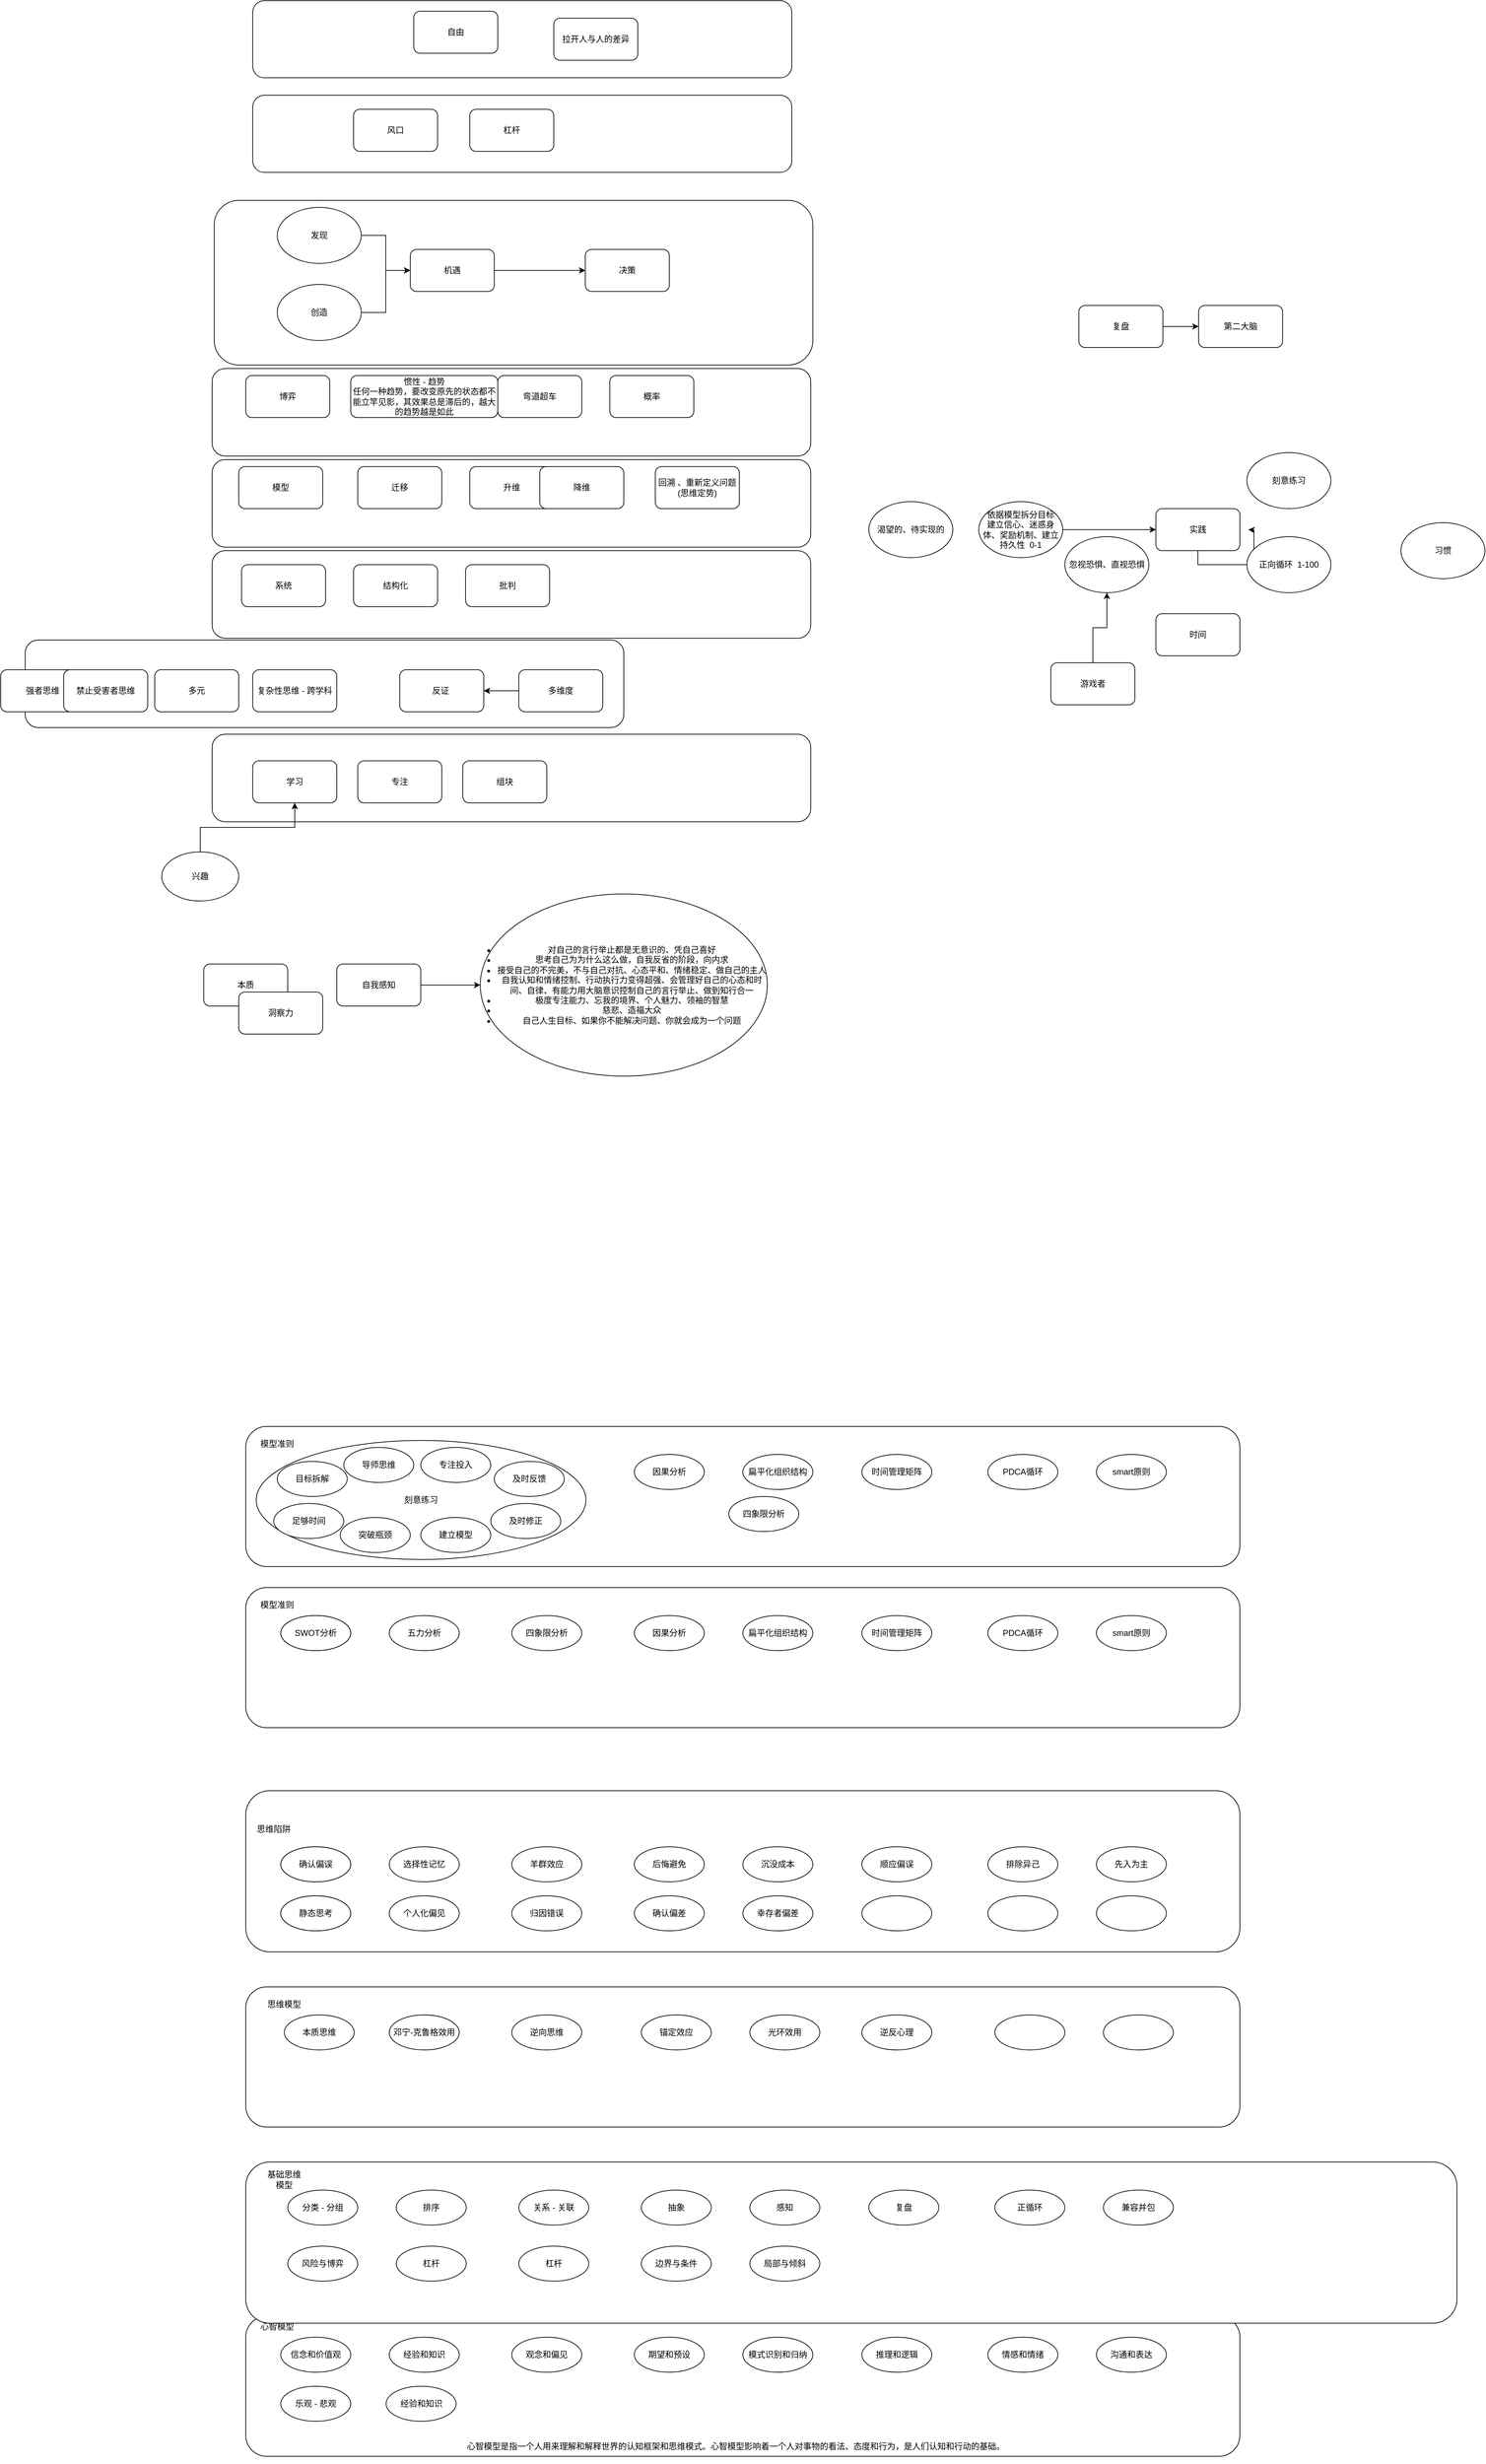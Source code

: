 <mxfile version="21.4.0" type="github">
  <diagram name="第 1 页" id="YvtEZz4fDpHej9pVCONi">
    <mxGraphModel dx="2620" dy="2172" grid="1" gridSize="10" guides="1" tooltips="1" connect="1" arrows="1" fold="1" page="1" pageScale="1" pageWidth="827" pageHeight="1169" math="0" shadow="0">
      <root>
        <mxCell id="0" />
        <mxCell id="1" parent="0" />
        <mxCell id="yrJ8rADurVAFEkHN2O-o-66" value="" style="rounded=1;whiteSpace=wrap;html=1;" parent="1" vertex="1">
          <mxGeometry x="-175" y="387.5" width="855" height="125" as="geometry" />
        </mxCell>
        <mxCell id="yrJ8rADurVAFEkHN2O-o-65" value="" style="rounded=1;whiteSpace=wrap;html=1;" parent="1" vertex="1">
          <mxGeometry x="92" y="522" width="855" height="125" as="geometry" />
        </mxCell>
        <mxCell id="yrJ8rADurVAFEkHN2O-o-64" value="" style="rounded=1;whiteSpace=wrap;html=1;" parent="1" vertex="1">
          <mxGeometry x="92" y="260" width="855" height="125" as="geometry" />
        </mxCell>
        <mxCell id="yrJ8rADurVAFEkHN2O-o-63" value="" style="rounded=1;whiteSpace=wrap;html=1;" parent="1" vertex="1">
          <mxGeometry x="92" y="130" width="855" height="125" as="geometry" />
        </mxCell>
        <mxCell id="yrJ8rADurVAFEkHN2O-o-62" value="" style="rounded=1;whiteSpace=wrap;html=1;" parent="1" vertex="1">
          <mxGeometry x="92" width="855" height="125" as="geometry" />
        </mxCell>
        <mxCell id="yrJ8rADurVAFEkHN2O-o-46" value="" style="rounded=1;whiteSpace=wrap;html=1;" parent="1" vertex="1">
          <mxGeometry x="95" y="-240" width="855" height="235" as="geometry" />
        </mxCell>
        <mxCell id="yrJ8rADurVAFEkHN2O-o-45" value="" style="rounded=1;whiteSpace=wrap;html=1;" parent="1" vertex="1">
          <mxGeometry x="150" y="-525" width="770" height="110" as="geometry" />
        </mxCell>
        <mxCell id="yrJ8rADurVAFEkHN2O-o-44" value="" style="rounded=1;whiteSpace=wrap;html=1;" parent="1" vertex="1">
          <mxGeometry x="150" y="-390" width="770" height="110" as="geometry" />
        </mxCell>
        <mxCell id="yrJ8rADurVAFEkHN2O-o-1" value="学习" style="rounded=1;whiteSpace=wrap;html=1;" parent="1" vertex="1">
          <mxGeometry x="150" y="560" width="120" height="60" as="geometry" />
        </mxCell>
        <mxCell id="yrJ8rADurVAFEkHN2O-o-2" value="专注" style="rounded=1;whiteSpace=wrap;html=1;" parent="1" vertex="1">
          <mxGeometry x="300" y="560" width="120" height="60" as="geometry" />
        </mxCell>
        <mxCell id="yrJ8rADurVAFEkHN2O-o-3" value="组块" style="rounded=1;whiteSpace=wrap;html=1;" parent="1" vertex="1">
          <mxGeometry x="450" y="560" width="120" height="60" as="geometry" />
        </mxCell>
        <mxCell id="yrJ8rADurVAFEkHN2O-o-4" value="系统" style="rounded=1;whiteSpace=wrap;html=1;" parent="1" vertex="1">
          <mxGeometry x="134" y="280" width="120" height="60" as="geometry" />
        </mxCell>
        <mxCell id="yrJ8rADurVAFEkHN2O-o-5" value="结构化" style="rounded=1;whiteSpace=wrap;html=1;" parent="1" vertex="1">
          <mxGeometry x="294" y="280" width="120" height="60" as="geometry" />
        </mxCell>
        <mxCell id="yrJ8rADurVAFEkHN2O-o-6" value="复杂性思维 - 跨学科" style="rounded=1;whiteSpace=wrap;html=1;" parent="1" vertex="1">
          <mxGeometry x="150" y="430" width="120" height="60" as="geometry" />
        </mxCell>
        <mxCell id="yrJ8rADurVAFEkHN2O-o-7" value="模型" style="rounded=1;whiteSpace=wrap;html=1;" parent="1" vertex="1">
          <mxGeometry x="130" y="140" width="120" height="60" as="geometry" />
        </mxCell>
        <mxCell id="yrJ8rADurVAFEkHN2O-o-8" value="决策" style="rounded=1;whiteSpace=wrap;html=1;" parent="1" vertex="1">
          <mxGeometry x="625" y="-170" width="120" height="60" as="geometry" />
        </mxCell>
        <mxCell id="yrJ8rADurVAFEkHN2O-o-9" value="风口" style="rounded=1;whiteSpace=wrap;html=1;" parent="1" vertex="1">
          <mxGeometry x="294" y="-370" width="120" height="60" as="geometry" />
        </mxCell>
        <mxCell id="yrJ8rADurVAFEkHN2O-o-10" value="杠杆" style="rounded=1;whiteSpace=wrap;html=1;" parent="1" vertex="1">
          <mxGeometry x="460" y="-370" width="120" height="60" as="geometry" />
        </mxCell>
        <mxCell id="yrJ8rADurVAFEkHN2O-o-11" value="自由" style="rounded=1;whiteSpace=wrap;html=1;" parent="1" vertex="1">
          <mxGeometry x="380" y="-510" width="120" height="60" as="geometry" />
        </mxCell>
        <mxCell id="yrJ8rADurVAFEkHN2O-o-13" style="edgeStyle=orthogonalEdgeStyle;rounded=0;orthogonalLoop=1;jettySize=auto;html=1;exitX=1;exitY=0.5;exitDx=0;exitDy=0;entryX=0;entryY=0.5;entryDx=0;entryDy=0;" parent="1" source="yrJ8rADurVAFEkHN2O-o-12" target="yrJ8rADurVAFEkHN2O-o-8" edge="1">
          <mxGeometry relative="1" as="geometry" />
        </mxCell>
        <mxCell id="yrJ8rADurVAFEkHN2O-o-12" value="机遇" style="rounded=1;whiteSpace=wrap;html=1;" parent="1" vertex="1">
          <mxGeometry x="375" y="-170" width="120" height="60" as="geometry" />
        </mxCell>
        <mxCell id="yrJ8rADurVAFEkHN2O-o-16" style="edgeStyle=orthogonalEdgeStyle;rounded=0;orthogonalLoop=1;jettySize=auto;html=1;exitX=1;exitY=0.5;exitDx=0;exitDy=0;" parent="1" source="yrJ8rADurVAFEkHN2O-o-14" target="yrJ8rADurVAFEkHN2O-o-12" edge="1">
          <mxGeometry relative="1" as="geometry" />
        </mxCell>
        <mxCell id="yrJ8rADurVAFEkHN2O-o-14" value="发现" style="ellipse;whiteSpace=wrap;html=1;" parent="1" vertex="1">
          <mxGeometry x="185" y="-230" width="120" height="80" as="geometry" />
        </mxCell>
        <mxCell id="yrJ8rADurVAFEkHN2O-o-17" value="" style="edgeStyle=orthogonalEdgeStyle;rounded=0;orthogonalLoop=1;jettySize=auto;html=1;" parent="1" source="yrJ8rADurVAFEkHN2O-o-15" target="yrJ8rADurVAFEkHN2O-o-12" edge="1">
          <mxGeometry relative="1" as="geometry" />
        </mxCell>
        <mxCell id="yrJ8rADurVAFEkHN2O-o-15" value="创造" style="ellipse;whiteSpace=wrap;html=1;" parent="1" vertex="1">
          <mxGeometry x="185" y="-120" width="120" height="80" as="geometry" />
        </mxCell>
        <mxCell id="yrJ8rADurVAFEkHN2O-o-19" value="迁移" style="rounded=1;whiteSpace=wrap;html=1;" parent="1" vertex="1">
          <mxGeometry x="300" y="140" width="120" height="60" as="geometry" />
        </mxCell>
        <mxCell id="yrJ8rADurVAFEkHN2O-o-37" style="edgeStyle=orthogonalEdgeStyle;rounded=0;orthogonalLoop=1;jettySize=auto;html=1;exitX=0.5;exitY=1;exitDx=0;exitDy=0;" parent="1" source="yrJ8rADurVAFEkHN2O-o-20" edge="1">
          <mxGeometry relative="1" as="geometry">
            <mxPoint x="1572" y="230" as="targetPoint" />
          </mxGeometry>
        </mxCell>
        <mxCell id="yrJ8rADurVAFEkHN2O-o-20" value="实践" style="rounded=1;whiteSpace=wrap;html=1;" parent="1" vertex="1">
          <mxGeometry x="1440" y="200" width="120" height="60" as="geometry" />
        </mxCell>
        <mxCell id="yrJ8rADurVAFEkHN2O-o-42" style="edgeStyle=orthogonalEdgeStyle;rounded=0;orthogonalLoop=1;jettySize=auto;html=1;exitX=1;exitY=0.5;exitDx=0;exitDy=0;" parent="1" source="yrJ8rADurVAFEkHN2O-o-21" target="yrJ8rADurVAFEkHN2O-o-41" edge="1">
          <mxGeometry relative="1" as="geometry" />
        </mxCell>
        <mxCell id="yrJ8rADurVAFEkHN2O-o-21" value="复盘" style="rounded=1;whiteSpace=wrap;html=1;" parent="1" vertex="1">
          <mxGeometry x="1330" y="-90" width="120" height="60" as="geometry" />
        </mxCell>
        <mxCell id="yrJ8rADurVAFEkHN2O-o-23" style="edgeStyle=orthogonalEdgeStyle;rounded=0;orthogonalLoop=1;jettySize=auto;html=1;exitX=0.5;exitY=0;exitDx=0;exitDy=0;" parent="1" source="yrJ8rADurVAFEkHN2O-o-22" target="yrJ8rADurVAFEkHN2O-o-1" edge="1">
          <mxGeometry relative="1" as="geometry" />
        </mxCell>
        <mxCell id="yrJ8rADurVAFEkHN2O-o-22" value="兴趣" style="ellipse;whiteSpace=wrap;html=1;" parent="1" vertex="1">
          <mxGeometry x="20" y="690" width="110" height="70" as="geometry" />
        </mxCell>
        <mxCell id="yrJ8rADurVAFEkHN2O-o-24" value="时间" style="rounded=1;whiteSpace=wrap;html=1;" parent="1" vertex="1">
          <mxGeometry x="1440" y="350" width="120" height="60" as="geometry" />
        </mxCell>
        <mxCell id="yrJ8rADurVAFEkHN2O-o-26" value="本质" style="rounded=1;whiteSpace=wrap;html=1;" parent="1" vertex="1">
          <mxGeometry x="80" y="850" width="120" height="60" as="geometry" />
        </mxCell>
        <mxCell id="yrJ8rADurVAFEkHN2O-o-27" value="反证&amp;nbsp;" style="rounded=1;whiteSpace=wrap;html=1;" parent="1" vertex="1">
          <mxGeometry x="360" y="430" width="120" height="60" as="geometry" />
        </mxCell>
        <mxCell id="yrJ8rADurVAFEkHN2O-o-29" style="edgeStyle=orthogonalEdgeStyle;rounded=0;orthogonalLoop=1;jettySize=auto;html=1;exitX=0;exitY=0.5;exitDx=0;exitDy=0;" parent="1" source="yrJ8rADurVAFEkHN2O-o-28" target="yrJ8rADurVAFEkHN2O-o-27" edge="1">
          <mxGeometry relative="1" as="geometry" />
        </mxCell>
        <mxCell id="yrJ8rADurVAFEkHN2O-o-28" value="多维度" style="rounded=1;whiteSpace=wrap;html=1;" parent="1" vertex="1">
          <mxGeometry x="530" y="430" width="120" height="60" as="geometry" />
        </mxCell>
        <mxCell id="yrJ8rADurVAFEkHN2O-o-30" value="博弈" style="rounded=1;whiteSpace=wrap;html=1;" parent="1" vertex="1">
          <mxGeometry x="140" y="10" width="120" height="60" as="geometry" />
        </mxCell>
        <mxCell id="yrJ8rADurVAFEkHN2O-o-31" value="拉开人与人的差异" style="rounded=1;whiteSpace=wrap;html=1;" parent="1" vertex="1">
          <mxGeometry x="580" y="-500" width="120" height="60" as="geometry" />
        </mxCell>
        <mxCell id="yrJ8rADurVAFEkHN2O-o-34" style="edgeStyle=orthogonalEdgeStyle;rounded=0;orthogonalLoop=1;jettySize=auto;html=1;exitX=1;exitY=0.5;exitDx=0;exitDy=0;" parent="1" source="yrJ8rADurVAFEkHN2O-o-32" target="yrJ8rADurVAFEkHN2O-o-33" edge="1">
          <mxGeometry relative="1" as="geometry" />
        </mxCell>
        <mxCell id="yrJ8rADurVAFEkHN2O-o-32" value="自我感知" style="rounded=1;whiteSpace=wrap;html=1;" parent="1" vertex="1">
          <mxGeometry x="270" y="850" width="120" height="60" as="geometry" />
        </mxCell>
        <mxCell id="yrJ8rADurVAFEkHN2O-o-33" value="&lt;div class=&quot;lake-content&quot;&gt;&lt;ul style=&quot;margin: 0; padding-left: 23px&quot; class=&quot;ne-ul&quot;&gt;&lt;li id=&quot;uc30e6d70&quot;&gt;对自己的言行举止都是无意识的、凭自己喜好&lt;/li&gt;&lt;li id=&quot;uc17edd8b&quot;&gt;&lt;span class=&quot;ne-text&quot;&gt;思考自己为为什么这么做，自我反省的阶段，向内求&lt;/span&gt;&lt;/li&gt;&lt;li id=&quot;u63547b23&quot;&gt;&lt;span class=&quot;ne-text&quot;&gt;接受自己的不完美，不与自己对抗、心态平和、情绪稳定、做自己的主人&lt;/span&gt;&lt;/li&gt;&lt;li id=&quot;u4344cce0&quot;&gt;&lt;span class=&quot;ne-text&quot;&gt;自我认知和情绪控制、行动执行力变得超强、会管理好自己的心态和时间、自律、有能力用大脑意识控制自己的言行举止、做到知行合一&lt;/span&gt;&lt;/li&gt;&lt;li id=&quot;ubfca6bf3&quot;&gt;&lt;span class=&quot;ne-text&quot;&gt;极度专注能力、忘我的境界、个人魅力、领袖的智慧&lt;/span&gt;&lt;/li&gt;&lt;li id=&quot;ucda49014&quot;&gt;&lt;span class=&quot;ne-text&quot;&gt;慈悲、造福大众&lt;/span&gt;&lt;/li&gt;&lt;li id=&quot;uc3cded7e&quot;&gt;&lt;span class=&quot;ne-text&quot;&gt;自己人生目标、如果你不能解决问题、你就会成为一个问题&lt;/span&gt;&lt;/li&gt;&lt;/ul&gt;&lt;/div&gt;" style="ellipse;whiteSpace=wrap;html=1;" parent="1" vertex="1">
          <mxGeometry x="475" y="750" width="410" height="260" as="geometry" />
        </mxCell>
        <mxCell id="yrJ8rADurVAFEkHN2O-o-36" style="edgeStyle=orthogonalEdgeStyle;rounded=0;orthogonalLoop=1;jettySize=auto;html=1;exitX=1;exitY=0.5;exitDx=0;exitDy=0;entryX=0;entryY=0.5;entryDx=0;entryDy=0;" parent="1" source="yrJ8rADurVAFEkHN2O-o-35" target="yrJ8rADurVAFEkHN2O-o-20" edge="1">
          <mxGeometry relative="1" as="geometry" />
        </mxCell>
        <mxCell id="yrJ8rADurVAFEkHN2O-o-35" value="依据模型拆分目标&lt;br&gt;建立信心、迷惑身体、奖励机制、建立持久性&amp;nbsp; 0-1" style="ellipse;whiteSpace=wrap;html=1;" parent="1" vertex="1">
          <mxGeometry x="1187" y="190" width="120" height="80" as="geometry" />
        </mxCell>
        <mxCell id="yrJ8rADurVAFEkHN2O-o-38" value="正向循环&amp;nbsp; 1-100" style="ellipse;whiteSpace=wrap;html=1;" parent="1" vertex="1">
          <mxGeometry x="1570" y="240" width="120" height="80" as="geometry" />
        </mxCell>
        <mxCell id="yrJ8rADurVAFEkHN2O-o-39" value="忽视恐惧、直视恐惧" style="ellipse;whiteSpace=wrap;html=1;" parent="1" vertex="1">
          <mxGeometry x="1310" y="240" width="120" height="80" as="geometry" />
        </mxCell>
        <mxCell id="yrJ8rADurVAFEkHN2O-o-41" value="第二大脑" style="rounded=1;whiteSpace=wrap;html=1;" parent="1" vertex="1">
          <mxGeometry x="1501" y="-90" width="120" height="60" as="geometry" />
        </mxCell>
        <mxCell id="yrJ8rADurVAFEkHN2O-o-47" value="渴望的、待实现的" style="ellipse;whiteSpace=wrap;html=1;" parent="1" vertex="1">
          <mxGeometry x="1030" y="190" width="120" height="80" as="geometry" />
        </mxCell>
        <mxCell id="yrJ8rADurVAFEkHN2O-o-48" value="多元" style="rounded=1;whiteSpace=wrap;html=1;" parent="1" vertex="1">
          <mxGeometry x="10" y="430" width="120" height="60" as="geometry" />
        </mxCell>
        <mxCell id="yrJ8rADurVAFEkHN2O-o-49" value="批判" style="rounded=1;whiteSpace=wrap;html=1;" parent="1" vertex="1">
          <mxGeometry x="454" y="280" width="120" height="60" as="geometry" />
        </mxCell>
        <mxCell id="yrJ8rADurVAFEkHN2O-o-50" value="刻意练习" style="ellipse;whiteSpace=wrap;html=1;" parent="1" vertex="1">
          <mxGeometry x="1570" y="120" width="120" height="80" as="geometry" />
        </mxCell>
        <mxCell id="yrJ8rADurVAFEkHN2O-o-51" value="强者思维" style="rounded=1;whiteSpace=wrap;html=1;" parent="1" vertex="1">
          <mxGeometry x="-210" y="430" width="120" height="60" as="geometry" />
        </mxCell>
        <mxCell id="yrJ8rADurVAFEkHN2O-o-53" style="edgeStyle=orthogonalEdgeStyle;rounded=0;orthogonalLoop=1;jettySize=auto;html=1;exitX=0.5;exitY=0;exitDx=0;exitDy=0;entryX=0.5;entryY=1;entryDx=0;entryDy=0;" parent="1" source="yrJ8rADurVAFEkHN2O-o-52" target="yrJ8rADurVAFEkHN2O-o-39" edge="1">
          <mxGeometry relative="1" as="geometry" />
        </mxCell>
        <mxCell id="yrJ8rADurVAFEkHN2O-o-52" value="游戏者" style="rounded=1;whiteSpace=wrap;html=1;" parent="1" vertex="1">
          <mxGeometry x="1290" y="420" width="120" height="60" as="geometry" />
        </mxCell>
        <mxCell id="yrJ8rADurVAFEkHN2O-o-54" value="禁止受害者思维" style="rounded=1;whiteSpace=wrap;html=1;" parent="1" vertex="1">
          <mxGeometry x="-120" y="430" width="120" height="60" as="geometry" />
        </mxCell>
        <mxCell id="yrJ8rADurVAFEkHN2O-o-56" value="惯性 - 趋势&lt;br&gt;任何一种趋势，要改变原先的状态都不能立竿见影，其效果总是滞后的，越大的趋势越是如此" style="rounded=1;whiteSpace=wrap;html=1;" parent="1" vertex="1">
          <mxGeometry x="290" y="10" width="210" height="60" as="geometry" />
        </mxCell>
        <mxCell id="yrJ8rADurVAFEkHN2O-o-57" value="弯道超车" style="rounded=1;whiteSpace=wrap;html=1;" parent="1" vertex="1">
          <mxGeometry x="500" y="10" width="120" height="60" as="geometry" />
        </mxCell>
        <mxCell id="yrJ8rADurVAFEkHN2O-o-58" value="习惯" style="ellipse;whiteSpace=wrap;html=1;" parent="1" vertex="1">
          <mxGeometry x="1790" y="220" width="120" height="80" as="geometry" />
        </mxCell>
        <mxCell id="yrJ8rADurVAFEkHN2O-o-59" value="升维" style="rounded=1;whiteSpace=wrap;html=1;" parent="1" vertex="1">
          <mxGeometry x="460" y="140" width="120" height="60" as="geometry" />
        </mxCell>
        <mxCell id="yrJ8rADurVAFEkHN2O-o-60" value="降维" style="rounded=1;whiteSpace=wrap;html=1;" parent="1" vertex="1">
          <mxGeometry x="560" y="140" width="120" height="60" as="geometry" />
        </mxCell>
        <mxCell id="yrJ8rADurVAFEkHN2O-o-61" value="回溯 、重新定义问题(思维定势)" style="rounded=1;whiteSpace=wrap;html=1;" parent="1" vertex="1">
          <mxGeometry x="725" y="140" width="120" height="60" as="geometry" />
        </mxCell>
        <mxCell id="yrJ8rADurVAFEkHN2O-o-68" value="洞察力" style="rounded=1;whiteSpace=wrap;html=1;" parent="1" vertex="1">
          <mxGeometry x="130" y="890" width="120" height="60" as="geometry" />
        </mxCell>
        <mxCell id="yrJ8rADurVAFEkHN2O-o-69" value="概率" style="rounded=1;whiteSpace=wrap;html=1;" parent="1" vertex="1">
          <mxGeometry x="660" y="10" width="120" height="60" as="geometry" />
        </mxCell>
        <mxCell id="z8WvKWM3-rtfyO4jZk8O-1" value="" style="rounded=1;whiteSpace=wrap;html=1;" vertex="1" parent="1">
          <mxGeometry x="140" y="2780" width="1420" height="200" as="geometry" />
        </mxCell>
        <mxCell id="z8WvKWM3-rtfyO4jZk8O-2" value="心智模型" style="text;html=1;strokeColor=none;fillColor=none;align=center;verticalAlign=middle;whiteSpace=wrap;rounded=0;" vertex="1" parent="1">
          <mxGeometry x="155" y="2780" width="60" height="30" as="geometry" />
        </mxCell>
        <mxCell id="z8WvKWM3-rtfyO4jZk8O-3" value="" style="rounded=1;whiteSpace=wrap;html=1;" vertex="1" parent="1">
          <mxGeometry x="140" y="2030" width="1420" height="230" as="geometry" />
        </mxCell>
        <mxCell id="z8WvKWM3-rtfyO4jZk8O-5" value="" style="rounded=1;whiteSpace=wrap;html=1;" vertex="1" parent="1">
          <mxGeometry x="140" y="1740" width="1420" height="200" as="geometry" />
        </mxCell>
        <mxCell id="z8WvKWM3-rtfyO4jZk8O-6" value="模型准则" style="text;html=1;strokeColor=none;fillColor=none;align=center;verticalAlign=middle;whiteSpace=wrap;rounded=0;" vertex="1" parent="1">
          <mxGeometry x="155" y="1750" width="60" height="30" as="geometry" />
        </mxCell>
        <mxCell id="z8WvKWM3-rtfyO4jZk8O-7" value="&lt;div class=&quot;lake-content&quot;&gt;信念和价值观&lt;/div&gt;" style="ellipse;whiteSpace=wrap;html=1;" vertex="1" parent="1">
          <mxGeometry x="190" y="2810" width="100" height="50" as="geometry" />
        </mxCell>
        <mxCell id="z8WvKWM3-rtfyO4jZk8O-8" value="&lt;div class=&quot;lake-content&quot;&gt;&lt;div class=&quot;lake-content&quot;&gt;经验和知识&lt;/div&gt;&lt;/div&gt;" style="ellipse;whiteSpace=wrap;html=1;" vertex="1" parent="1">
          <mxGeometry x="345" y="2810" width="100" height="50" as="geometry" />
        </mxCell>
        <mxCell id="z8WvKWM3-rtfyO4jZk8O-9" value="&lt;div class=&quot;lake-content&quot;&gt;&lt;div class=&quot;lake-content&quot;&gt;&lt;div class=&quot;lake-content&quot;&gt;推理和逻辑&lt;/div&gt;&lt;/div&gt;&lt;/div&gt;" style="ellipse;whiteSpace=wrap;html=1;" vertex="1" parent="1">
          <mxGeometry x="1020" y="2810" width="100" height="50" as="geometry" />
        </mxCell>
        <mxCell id="z8WvKWM3-rtfyO4jZk8O-10" value="&lt;div class=&quot;lake-content&quot;&gt;&lt;div class=&quot;lake-content&quot;&gt;观念和偏见&lt;/div&gt;&lt;/div&gt;" style="ellipse;whiteSpace=wrap;html=1;" vertex="1" parent="1">
          <mxGeometry x="520" y="2810" width="100" height="50" as="geometry" />
        </mxCell>
        <mxCell id="z8WvKWM3-rtfyO4jZk8O-11" value="&lt;div class=&quot;lake-content&quot;&gt;&lt;div class=&quot;lake-content&quot;&gt;&lt;div class=&quot;lake-content&quot;&gt;期望和预设&lt;/div&gt;&lt;/div&gt;&lt;/div&gt;" style="ellipse;whiteSpace=wrap;html=1;" vertex="1" parent="1">
          <mxGeometry x="695" y="2810" width="100" height="50" as="geometry" />
        </mxCell>
        <mxCell id="z8WvKWM3-rtfyO4jZk8O-12" value="&lt;div class=&quot;lake-content&quot;&gt;&lt;div class=&quot;lake-content&quot;&gt;&lt;div class=&quot;lake-content&quot;&gt;模式识别和归纳&lt;/div&gt;&lt;/div&gt;&lt;/div&gt;" style="ellipse;whiteSpace=wrap;html=1;" vertex="1" parent="1">
          <mxGeometry x="850" y="2810" width="100" height="50" as="geometry" />
        </mxCell>
        <mxCell id="z8WvKWM3-rtfyO4jZk8O-14" value="&lt;div class=&quot;lake-content&quot;&gt;&lt;div class=&quot;lake-content&quot;&gt;&lt;div class=&quot;lake-content&quot;&gt;情感和情绪&lt;br&gt;&lt;/div&gt;&lt;/div&gt;&lt;/div&gt;" style="ellipse;whiteSpace=wrap;html=1;" vertex="1" parent="1">
          <mxGeometry x="1200" y="2810" width="100" height="50" as="geometry" />
        </mxCell>
        <mxCell id="z8WvKWM3-rtfyO4jZk8O-15" value="&lt;div class=&quot;lake-content&quot;&gt;&lt;div class=&quot;lake-content&quot;&gt;&lt;div class=&quot;lake-content&quot;&gt;&lt;div class=&quot;lake-content&quot;&gt;&lt;div class=&quot;lake-content&quot;&gt;沟通和表达&lt;/div&gt;&lt;/div&gt;&lt;/div&gt;&lt;/div&gt;&lt;/div&gt;" style="ellipse;whiteSpace=wrap;html=1;" vertex="1" parent="1">
          <mxGeometry x="1355" y="2810" width="100" height="50" as="geometry" />
        </mxCell>
        <mxCell id="z8WvKWM3-rtfyO4jZk8O-16" value="&lt;div class=&quot;lake-content&quot;&gt;&lt;p style=&quot;margin: 0; padding: 0; min-height: 24px&quot; class=&quot;ne-p&quot; id=&quot;u2ad12d49&quot;&gt;心智模型是指一个人用来理解和解释世界的认知框架和思维模式。心智模型影响着一个人对事物的看法、态度和行为，是人们认知和行动的基础。&lt;/p&gt;&lt;/div&gt;" style="text;html=1;strokeColor=none;fillColor=none;align=center;verticalAlign=middle;whiteSpace=wrap;rounded=0;" vertex="1" parent="1">
          <mxGeometry x="345" y="2950" width="990" height="40" as="geometry" />
        </mxCell>
        <mxCell id="z8WvKWM3-rtfyO4jZk8O-17" value="思维陷阱" style="text;html=1;strokeColor=none;fillColor=none;align=center;verticalAlign=middle;whiteSpace=wrap;rounded=0;" vertex="1" parent="1">
          <mxGeometry x="150" y="2070" width="60" height="30" as="geometry" />
        </mxCell>
        <mxCell id="z8WvKWM3-rtfyO4jZk8O-18" value="&lt;div class=&quot;lake-content&quot;&gt;信念和价值观&lt;/div&gt;" style="ellipse;whiteSpace=wrap;html=1;" vertex="1" parent="1">
          <mxGeometry x="190" y="2110" width="100" height="50" as="geometry" />
        </mxCell>
        <mxCell id="z8WvKWM3-rtfyO4jZk8O-20" value="&lt;div class=&quot;lake-content&quot;&gt;&lt;div class=&quot;lake-content&quot;&gt;确认偏误&lt;/div&gt;&lt;/div&gt;" style="ellipse;whiteSpace=wrap;html=1;" vertex="1" parent="1">
          <mxGeometry x="190" y="2110" width="100" height="50" as="geometry" />
        </mxCell>
        <mxCell id="z8WvKWM3-rtfyO4jZk8O-21" value="&lt;div class=&quot;lake-content&quot;&gt;&lt;div class=&quot;lake-content&quot;&gt;&lt;div class=&quot;lake-content&quot;&gt;选择性记忆&lt;/div&gt;&lt;/div&gt;&lt;/div&gt;" style="ellipse;whiteSpace=wrap;html=1;" vertex="1" parent="1">
          <mxGeometry x="345" y="2110" width="100" height="50" as="geometry" />
        </mxCell>
        <mxCell id="z8WvKWM3-rtfyO4jZk8O-22" value="&lt;div class=&quot;lake-content&quot;&gt;&lt;div class=&quot;lake-content&quot;&gt;&lt;div class=&quot;lake-content&quot;&gt;&lt;div class=&quot;lake-content&quot;&gt;顺应偏误&lt;/div&gt;&lt;/div&gt;&lt;/div&gt;&lt;/div&gt;" style="ellipse;whiteSpace=wrap;html=1;" vertex="1" parent="1">
          <mxGeometry x="1020" y="2110" width="100" height="50" as="geometry" />
        </mxCell>
        <mxCell id="z8WvKWM3-rtfyO4jZk8O-23" value="&lt;div class=&quot;lake-content&quot;&gt;&lt;div class=&quot;lake-content&quot;&gt;&lt;div class=&quot;lake-content&quot;&gt;羊群效应&lt;/div&gt;&lt;/div&gt;&lt;/div&gt;" style="ellipse;whiteSpace=wrap;html=1;" vertex="1" parent="1">
          <mxGeometry x="520" y="2110" width="100" height="50" as="geometry" />
        </mxCell>
        <mxCell id="z8WvKWM3-rtfyO4jZk8O-24" value="&lt;div class=&quot;lake-content&quot;&gt;&lt;div class=&quot;lake-content&quot;&gt;&lt;div class=&quot;lake-content&quot;&gt;&lt;div class=&quot;lake-content&quot;&gt;后悔避免&lt;/div&gt;&lt;/div&gt;&lt;/div&gt;&lt;/div&gt;" style="ellipse;whiteSpace=wrap;html=1;" vertex="1" parent="1">
          <mxGeometry x="695" y="2110" width="100" height="50" as="geometry" />
        </mxCell>
        <mxCell id="z8WvKWM3-rtfyO4jZk8O-25" value="&lt;div class=&quot;lake-content&quot;&gt;&lt;div class=&quot;lake-content&quot;&gt;&lt;div class=&quot;lake-content&quot;&gt;&lt;div class=&quot;lake-content&quot;&gt;沉没成本&lt;/div&gt;&lt;/div&gt;&lt;/div&gt;&lt;/div&gt;" style="ellipse;whiteSpace=wrap;html=1;" vertex="1" parent="1">
          <mxGeometry x="850" y="2110" width="100" height="50" as="geometry" />
        </mxCell>
        <mxCell id="z8WvKWM3-rtfyO4jZk8O-26" value="&lt;div class=&quot;lake-content&quot;&gt;&lt;div class=&quot;lake-content&quot;&gt;&lt;div class=&quot;lake-content&quot;&gt;&lt;div class=&quot;lake-content&quot;&gt;排除异己&lt;/div&gt;&lt;/div&gt;&lt;/div&gt;&lt;/div&gt;" style="ellipse;whiteSpace=wrap;html=1;" vertex="1" parent="1">
          <mxGeometry x="1200" y="2110" width="100" height="50" as="geometry" />
        </mxCell>
        <mxCell id="z8WvKWM3-rtfyO4jZk8O-27" value="&lt;div class=&quot;lake-content&quot;&gt;&lt;div class=&quot;lake-content&quot;&gt;&lt;div class=&quot;lake-content&quot;&gt;&lt;div class=&quot;lake-content&quot;&gt;&lt;div class=&quot;lake-content&quot;&gt;&lt;div class=&quot;lake-content&quot;&gt;先入为主&lt;/div&gt;&lt;/div&gt;&lt;/div&gt;&lt;/div&gt;&lt;/div&gt;&lt;/div&gt;" style="ellipse;whiteSpace=wrap;html=1;" vertex="1" parent="1">
          <mxGeometry x="1355" y="2110" width="100" height="50" as="geometry" />
        </mxCell>
        <mxCell id="z8WvKWM3-rtfyO4jZk8O-28" value="&lt;div class=&quot;lake-content&quot;&gt;信念和价值观&lt;/div&gt;" style="ellipse;whiteSpace=wrap;html=1;" vertex="1" parent="1">
          <mxGeometry x="190" y="2180" width="100" height="50" as="geometry" />
        </mxCell>
        <mxCell id="z8WvKWM3-rtfyO4jZk8O-29" value="&lt;div class=&quot;lake-content&quot;&gt;&lt;div class=&quot;lake-content&quot;&gt;&lt;div class=&quot;lake-content&quot;&gt;静态思考&lt;/div&gt;&lt;/div&gt;&lt;/div&gt;" style="ellipse;whiteSpace=wrap;html=1;" vertex="1" parent="1">
          <mxGeometry x="190" y="2180" width="100" height="50" as="geometry" />
        </mxCell>
        <mxCell id="z8WvKWM3-rtfyO4jZk8O-30" value="&lt;div class=&quot;lake-content&quot;&gt;&lt;div class=&quot;lake-content&quot;&gt;&lt;div class=&quot;lake-content&quot;&gt;&lt;div class=&quot;lake-content&quot;&gt;个人化偏见&lt;/div&gt;&lt;/div&gt;&lt;/div&gt;&lt;/div&gt;" style="ellipse;whiteSpace=wrap;html=1;" vertex="1" parent="1">
          <mxGeometry x="345" y="2180" width="100" height="50" as="geometry" />
        </mxCell>
        <mxCell id="z8WvKWM3-rtfyO4jZk8O-31" value="&lt;div class=&quot;lake-content&quot;&gt;&lt;div class=&quot;lake-content&quot;&gt;&lt;div class=&quot;lake-content&quot;&gt;&lt;div class=&quot;lake-content&quot;&gt;&lt;br&gt;&lt;/div&gt;&lt;/div&gt;&lt;/div&gt;&lt;/div&gt;" style="ellipse;whiteSpace=wrap;html=1;" vertex="1" parent="1">
          <mxGeometry x="1020" y="2180" width="100" height="50" as="geometry" />
        </mxCell>
        <mxCell id="z8WvKWM3-rtfyO4jZk8O-32" value="&lt;div class=&quot;lake-content&quot;&gt;&lt;div class=&quot;lake-content&quot;&gt;&lt;div class=&quot;lake-content&quot;&gt;归因错误&lt;/div&gt;&lt;/div&gt;&lt;/div&gt;" style="ellipse;whiteSpace=wrap;html=1;" vertex="1" parent="1">
          <mxGeometry x="520" y="2180" width="100" height="50" as="geometry" />
        </mxCell>
        <mxCell id="z8WvKWM3-rtfyO4jZk8O-33" value="&lt;div class=&quot;lake-content&quot;&gt;&lt;div class=&quot;lake-content&quot;&gt;&lt;div class=&quot;lake-content&quot;&gt;&lt;div class=&quot;lake-content&quot;&gt;确认偏差&lt;/div&gt;&lt;/div&gt;&lt;/div&gt;&lt;/div&gt;" style="ellipse;whiteSpace=wrap;html=1;" vertex="1" parent="1">
          <mxGeometry x="695" y="2180" width="100" height="50" as="geometry" />
        </mxCell>
        <mxCell id="z8WvKWM3-rtfyO4jZk8O-34" value="&lt;div class=&quot;lake-content&quot;&gt;&lt;div class=&quot;lake-content&quot;&gt;&lt;div class=&quot;lake-content&quot;&gt;&lt;div class=&quot;lake-content&quot;&gt;幸存者偏差&lt;/div&gt;&lt;/div&gt;&lt;/div&gt;&lt;/div&gt;" style="ellipse;whiteSpace=wrap;html=1;" vertex="1" parent="1">
          <mxGeometry x="850" y="2180" width="100" height="50" as="geometry" />
        </mxCell>
        <mxCell id="z8WvKWM3-rtfyO4jZk8O-35" value="&lt;div class=&quot;lake-content&quot;&gt;&lt;div class=&quot;lake-content&quot;&gt;&lt;div class=&quot;lake-content&quot;&gt;&lt;div class=&quot;lake-content&quot;&gt;&lt;br&gt;&lt;/div&gt;&lt;/div&gt;&lt;/div&gt;&lt;/div&gt;" style="ellipse;whiteSpace=wrap;html=1;" vertex="1" parent="1">
          <mxGeometry x="1200" y="2180" width="100" height="50" as="geometry" />
        </mxCell>
        <mxCell id="z8WvKWM3-rtfyO4jZk8O-36" value="&lt;div class=&quot;lake-content&quot;&gt;&lt;div class=&quot;lake-content&quot;&gt;&lt;div class=&quot;lake-content&quot;&gt;&lt;div class=&quot;lake-content&quot;&gt;&lt;div class=&quot;lake-content&quot;&gt;&lt;div class=&quot;lake-content&quot;&gt;&lt;br&gt;&lt;/div&gt;&lt;/div&gt;&lt;/div&gt;&lt;/div&gt;&lt;/div&gt;&lt;/div&gt;" style="ellipse;whiteSpace=wrap;html=1;" vertex="1" parent="1">
          <mxGeometry x="1355" y="2180" width="100" height="50" as="geometry" />
        </mxCell>
        <mxCell id="z8WvKWM3-rtfyO4jZk8O-37" value="&lt;div class=&quot;lake-content&quot;&gt;信念和价值观&lt;/div&gt;" style="ellipse;whiteSpace=wrap;html=1;" vertex="1" parent="1">
          <mxGeometry x="190" y="1780" width="100" height="50" as="geometry" />
        </mxCell>
        <mxCell id="z8WvKWM3-rtfyO4jZk8O-38" value="&lt;div class=&quot;lake-content&quot;&gt;&lt;div class=&quot;lake-content&quot;&gt;&lt;div class=&quot;lake-content&quot;&gt;&lt;div class=&quot;lake-content&quot;&gt;SWOT分析&lt;/div&gt;&lt;/div&gt;&lt;/div&gt;&lt;/div&gt;" style="ellipse;whiteSpace=wrap;html=1;" vertex="1" parent="1">
          <mxGeometry x="190" y="1780" width="100" height="50" as="geometry" />
        </mxCell>
        <mxCell id="z8WvKWM3-rtfyO4jZk8O-39" value="&lt;div class=&quot;lake-content&quot;&gt;&lt;div class=&quot;lake-content&quot;&gt;&lt;div class=&quot;lake-content&quot;&gt;&lt;div class=&quot;lake-content&quot;&gt;&lt;div class=&quot;lake-content&quot;&gt;五力分析&lt;/div&gt;&lt;/div&gt;&lt;/div&gt;&lt;/div&gt;&lt;/div&gt;" style="ellipse;whiteSpace=wrap;html=1;" vertex="1" parent="1">
          <mxGeometry x="345" y="1780" width="100" height="50" as="geometry" />
        </mxCell>
        <mxCell id="z8WvKWM3-rtfyO4jZk8O-40" value="&lt;div class=&quot;lake-content&quot;&gt;&lt;div class=&quot;lake-content&quot;&gt;&lt;div class=&quot;lake-content&quot;&gt;&lt;div class=&quot;lake-content&quot;&gt;&lt;div class=&quot;lake-content&quot;&gt;时间管理矩阵&lt;/div&gt;&lt;/div&gt;&lt;/div&gt;&lt;/div&gt;&lt;/div&gt;" style="ellipse;whiteSpace=wrap;html=1;" vertex="1" parent="1">
          <mxGeometry x="1020" y="1780" width="100" height="50" as="geometry" />
        </mxCell>
        <mxCell id="z8WvKWM3-rtfyO4jZk8O-41" value="&lt;div class=&quot;lake-content&quot;&gt;&lt;div class=&quot;lake-content&quot;&gt;&lt;div class=&quot;lake-content&quot;&gt;&lt;div class=&quot;lake-content&quot;&gt;四象限分析&lt;/div&gt;&lt;/div&gt;&lt;/div&gt;&lt;/div&gt;" style="ellipse;whiteSpace=wrap;html=1;" vertex="1" parent="1">
          <mxGeometry x="520" y="1780" width="100" height="50" as="geometry" />
        </mxCell>
        <mxCell id="z8WvKWM3-rtfyO4jZk8O-42" value="&lt;div class=&quot;lake-content&quot;&gt;&lt;div class=&quot;lake-content&quot;&gt;&lt;div class=&quot;lake-content&quot;&gt;&lt;div class=&quot;lake-content&quot;&gt;&lt;div class=&quot;lake-content&quot;&gt;因果分析&lt;/div&gt;&lt;/div&gt;&lt;/div&gt;&lt;/div&gt;&lt;/div&gt;" style="ellipse;whiteSpace=wrap;html=1;" vertex="1" parent="1">
          <mxGeometry x="695" y="1780" width="100" height="50" as="geometry" />
        </mxCell>
        <mxCell id="z8WvKWM3-rtfyO4jZk8O-43" value="&lt;div class=&quot;lake-content&quot;&gt;&lt;div class=&quot;lake-content&quot;&gt;&lt;div class=&quot;lake-content&quot;&gt;&lt;div class=&quot;lake-content&quot;&gt;&lt;div class=&quot;lake-content&quot;&gt;扁平化组织结构&lt;/div&gt;&lt;/div&gt;&lt;/div&gt;&lt;/div&gt;&lt;/div&gt;" style="ellipse;whiteSpace=wrap;html=1;" vertex="1" parent="1">
          <mxGeometry x="850" y="1780" width="100" height="50" as="geometry" />
        </mxCell>
        <mxCell id="z8WvKWM3-rtfyO4jZk8O-44" value="&lt;div class=&quot;lake-content&quot;&gt;&lt;div class=&quot;lake-content&quot;&gt;&lt;div class=&quot;lake-content&quot;&gt;&lt;div class=&quot;lake-content&quot;&gt;&lt;div class=&quot;lake-content&quot;&gt;PDCA循环&lt;/div&gt;&lt;/div&gt;&lt;/div&gt;&lt;/div&gt;&lt;/div&gt;" style="ellipse;whiteSpace=wrap;html=1;" vertex="1" parent="1">
          <mxGeometry x="1200" y="1780" width="100" height="50" as="geometry" />
        </mxCell>
        <mxCell id="z8WvKWM3-rtfyO4jZk8O-45" value="&lt;div class=&quot;lake-content&quot;&gt;&lt;div class=&quot;lake-content&quot;&gt;&lt;div class=&quot;lake-content&quot;&gt;&lt;div class=&quot;lake-content&quot;&gt;&lt;div class=&quot;lake-content&quot;&gt;&lt;div class=&quot;lake-content&quot;&gt;smart原则&lt;/div&gt;&lt;/div&gt;&lt;/div&gt;&lt;/div&gt;&lt;/div&gt;&lt;/div&gt;" style="ellipse;whiteSpace=wrap;html=1;" vertex="1" parent="1">
          <mxGeometry x="1355" y="1780" width="100" height="50" as="geometry" />
        </mxCell>
        <mxCell id="z8WvKWM3-rtfyO4jZk8O-46" value="" style="rounded=1;whiteSpace=wrap;html=1;" vertex="1" parent="1">
          <mxGeometry x="140" y="2560" width="1730" height="230" as="geometry" />
        </mxCell>
        <mxCell id="z8WvKWM3-rtfyO4jZk8O-47" value="基础思维模型" style="text;html=1;strokeColor=none;fillColor=none;align=center;verticalAlign=middle;whiteSpace=wrap;rounded=0;" vertex="1" parent="1">
          <mxGeometry x="165" y="2570" width="60" height="30" as="geometry" />
        </mxCell>
        <mxCell id="z8WvKWM3-rtfyO4jZk8O-48" value="&lt;div class=&quot;lake-content&quot;&gt;分类 - 分组&lt;/div&gt;" style="ellipse;whiteSpace=wrap;html=1;" vertex="1" parent="1">
          <mxGeometry x="200" y="2600" width="100" height="50" as="geometry" />
        </mxCell>
        <mxCell id="z8WvKWM3-rtfyO4jZk8O-49" value="&lt;div class=&quot;lake-content&quot;&gt;&lt;div class=&quot;lake-content&quot;&gt;排序&lt;/div&gt;&lt;/div&gt;" style="ellipse;whiteSpace=wrap;html=1;" vertex="1" parent="1">
          <mxGeometry x="355" y="2600" width="100" height="50" as="geometry" />
        </mxCell>
        <mxCell id="z8WvKWM3-rtfyO4jZk8O-50" value="&lt;div class=&quot;lake-content&quot;&gt;&lt;div class=&quot;lake-content&quot;&gt;&lt;div class=&quot;lake-content&quot;&gt;复盘&lt;/div&gt;&lt;/div&gt;&lt;/div&gt;" style="ellipse;whiteSpace=wrap;html=1;" vertex="1" parent="1">
          <mxGeometry x="1030" y="2600" width="100" height="50" as="geometry" />
        </mxCell>
        <mxCell id="z8WvKWM3-rtfyO4jZk8O-51" value="&lt;div class=&quot;lake-content&quot;&gt;&lt;div class=&quot;lake-content&quot;&gt;关系 - 关联&lt;/div&gt;&lt;/div&gt;" style="ellipse;whiteSpace=wrap;html=1;" vertex="1" parent="1">
          <mxGeometry x="530" y="2600" width="100" height="50" as="geometry" />
        </mxCell>
        <mxCell id="z8WvKWM3-rtfyO4jZk8O-52" value="&lt;div class=&quot;lake-content&quot;&gt;&lt;div class=&quot;lake-content&quot;&gt;&lt;div class=&quot;lake-content&quot;&gt;抽象&lt;/div&gt;&lt;/div&gt;&lt;/div&gt;" style="ellipse;whiteSpace=wrap;html=1;" vertex="1" parent="1">
          <mxGeometry x="705" y="2600" width="100" height="50" as="geometry" />
        </mxCell>
        <mxCell id="z8WvKWM3-rtfyO4jZk8O-53" value="&lt;div class=&quot;lake-content&quot;&gt;&lt;div class=&quot;lake-content&quot;&gt;&lt;div class=&quot;lake-content&quot;&gt;感知&lt;/div&gt;&lt;/div&gt;&lt;/div&gt;" style="ellipse;whiteSpace=wrap;html=1;" vertex="1" parent="1">
          <mxGeometry x="860" y="2600" width="100" height="50" as="geometry" />
        </mxCell>
        <mxCell id="z8WvKWM3-rtfyO4jZk8O-54" value="&lt;div class=&quot;lake-content&quot;&gt;&lt;div class=&quot;lake-content&quot;&gt;&lt;div class=&quot;lake-content&quot;&gt;正循环&lt;br&gt;&lt;/div&gt;&lt;/div&gt;&lt;/div&gt;" style="ellipse;whiteSpace=wrap;html=1;" vertex="1" parent="1">
          <mxGeometry x="1210" y="2600" width="100" height="50" as="geometry" />
        </mxCell>
        <mxCell id="z8WvKWM3-rtfyO4jZk8O-55" value="&lt;div class=&quot;lake-content&quot;&gt;&lt;div class=&quot;lake-content&quot;&gt;&lt;div class=&quot;lake-content&quot;&gt;&lt;div class=&quot;lake-content&quot;&gt;&lt;div class=&quot;lake-content&quot;&gt;兼容并包&lt;br&gt;&lt;/div&gt;&lt;/div&gt;&lt;/div&gt;&lt;/div&gt;&lt;/div&gt;" style="ellipse;whiteSpace=wrap;html=1;" vertex="1" parent="1">
          <mxGeometry x="1365" y="2600" width="100" height="50" as="geometry" />
        </mxCell>
        <mxCell id="z8WvKWM3-rtfyO4jZk8O-56" value="" style="rounded=1;whiteSpace=wrap;html=1;" vertex="1" parent="1">
          <mxGeometry x="140" y="2310" width="1420" height="200" as="geometry" />
        </mxCell>
        <mxCell id="z8WvKWM3-rtfyO4jZk8O-57" value="思维模型" style="text;html=1;strokeColor=none;fillColor=none;align=center;verticalAlign=middle;whiteSpace=wrap;rounded=0;" vertex="1" parent="1">
          <mxGeometry x="165" y="2320" width="60" height="30" as="geometry" />
        </mxCell>
        <mxCell id="z8WvKWM3-rtfyO4jZk8O-58" value="&lt;div class=&quot;lake-content&quot;&gt;锚定效应&lt;/div&gt;" style="ellipse;whiteSpace=wrap;html=1;" vertex="1" parent="1">
          <mxGeometry x="705" y="2350" width="100" height="50" as="geometry" />
        </mxCell>
        <mxCell id="z8WvKWM3-rtfyO4jZk8O-59" value="&lt;div class=&quot;lake-content&quot;&gt;&lt;div class=&quot;lake-content&quot;&gt;光环效用&lt;/div&gt;&lt;/div&gt;" style="ellipse;whiteSpace=wrap;html=1;" vertex="1" parent="1">
          <mxGeometry x="860" y="2350" width="100" height="50" as="geometry" />
        </mxCell>
        <mxCell id="z8WvKWM3-rtfyO4jZk8O-60" value="&lt;div class=&quot;lake-content&quot;&gt;&lt;div class=&quot;lake-content&quot;&gt;&lt;div class=&quot;lake-content&quot;&gt;逆向思维&lt;/div&gt;&lt;/div&gt;&lt;/div&gt;" style="ellipse;whiteSpace=wrap;html=1;" vertex="1" parent="1">
          <mxGeometry x="520" y="2350" width="100" height="50" as="geometry" />
        </mxCell>
        <mxCell id="z8WvKWM3-rtfyO4jZk8O-61" value="&lt;div class=&quot;lake-content&quot;&gt;&lt;div class=&quot;lake-content&quot;&gt;逆反心理&lt;/div&gt;&lt;/div&gt;" style="ellipse;whiteSpace=wrap;html=1;" vertex="1" parent="1">
          <mxGeometry x="1020" y="2350" width="100" height="50" as="geometry" />
        </mxCell>
        <mxCell id="z8WvKWM3-rtfyO4jZk8O-62" value="&lt;div class=&quot;lake-content&quot;&gt;&lt;div class=&quot;lake-content&quot;&gt;&lt;div class=&quot;lake-content&quot;&gt;本质思维&lt;/div&gt;&lt;/div&gt;&lt;/div&gt;" style="ellipse;whiteSpace=wrap;html=1;" vertex="1" parent="1">
          <mxGeometry x="195" y="2350" width="100" height="50" as="geometry" />
        </mxCell>
        <mxCell id="z8WvKWM3-rtfyO4jZk8O-63" value="&lt;div class=&quot;lake-content&quot;&gt;&lt;div class=&quot;lake-content&quot;&gt;&lt;div class=&quot;lake-content&quot;&gt;邓宁-克鲁格效用&lt;br&gt;&lt;/div&gt;&lt;/div&gt;&lt;/div&gt;" style="ellipse;whiteSpace=wrap;html=1;" vertex="1" parent="1">
          <mxGeometry x="345" y="2350" width="100" height="50" as="geometry" />
        </mxCell>
        <mxCell id="z8WvKWM3-rtfyO4jZk8O-64" value="&lt;div class=&quot;lake-content&quot;&gt;&lt;div class=&quot;lake-content&quot;&gt;&lt;div class=&quot;lake-content&quot;&gt;&lt;br&gt;&lt;/div&gt;&lt;/div&gt;&lt;/div&gt;" style="ellipse;whiteSpace=wrap;html=1;" vertex="1" parent="1">
          <mxGeometry x="1210" y="2350" width="100" height="50" as="geometry" />
        </mxCell>
        <mxCell id="z8WvKWM3-rtfyO4jZk8O-65" value="&lt;div class=&quot;lake-content&quot;&gt;&lt;div class=&quot;lake-content&quot;&gt;&lt;div class=&quot;lake-content&quot;&gt;&lt;div class=&quot;lake-content&quot;&gt;&lt;div class=&quot;lake-content&quot;&gt;&lt;br&gt;&lt;/div&gt;&lt;/div&gt;&lt;/div&gt;&lt;/div&gt;&lt;/div&gt;" style="ellipse;whiteSpace=wrap;html=1;" vertex="1" parent="1">
          <mxGeometry x="1365" y="2350" width="100" height="50" as="geometry" />
        </mxCell>
        <mxCell id="z8WvKWM3-rtfyO4jZk8O-66" value="&lt;div class=&quot;lake-content&quot;&gt;风险与博弈&lt;/div&gt;" style="ellipse;whiteSpace=wrap;html=1;" vertex="1" parent="1">
          <mxGeometry x="200" y="2680" width="100" height="50" as="geometry" />
        </mxCell>
        <mxCell id="z8WvKWM3-rtfyO4jZk8O-67" value="&lt;div class=&quot;lake-content&quot;&gt;杠杆&lt;/div&gt;" style="ellipse;whiteSpace=wrap;html=1;" vertex="1" parent="1">
          <mxGeometry x="355" y="2680" width="100" height="50" as="geometry" />
        </mxCell>
        <mxCell id="z8WvKWM3-rtfyO4jZk8O-68" value="&lt;div class=&quot;lake-content&quot;&gt;杠杆&lt;/div&gt;" style="ellipse;whiteSpace=wrap;html=1;" vertex="1" parent="1">
          <mxGeometry x="530" y="2680" width="100" height="50" as="geometry" />
        </mxCell>
        <mxCell id="z8WvKWM3-rtfyO4jZk8O-69" value="&lt;div class=&quot;lake-content&quot;&gt;乐观 - 悲观&lt;/div&gt;" style="ellipse;whiteSpace=wrap;html=1;" vertex="1" parent="1">
          <mxGeometry x="190" y="2880" width="100" height="50" as="geometry" />
        </mxCell>
        <mxCell id="z8WvKWM3-rtfyO4jZk8O-70" value="" style="rounded=1;whiteSpace=wrap;html=1;" vertex="1" parent="1">
          <mxGeometry x="140" y="1510" width="1420" height="200" as="geometry" />
        </mxCell>
        <mxCell id="z8WvKWM3-rtfyO4jZk8O-71" value="模型准则" style="text;html=1;strokeColor=none;fillColor=none;align=center;verticalAlign=middle;whiteSpace=wrap;rounded=0;" vertex="1" parent="1">
          <mxGeometry x="155" y="1520" width="60" height="30" as="geometry" />
        </mxCell>
        <mxCell id="z8WvKWM3-rtfyO4jZk8O-73" value="&lt;div class=&quot;lake-content&quot;&gt;&lt;div class=&quot;lake-content&quot;&gt;&lt;div class=&quot;lake-content&quot;&gt;&lt;div class=&quot;lake-content&quot;&gt;刻意练习&lt;/div&gt;&lt;/div&gt;&lt;/div&gt;&lt;/div&gt;" style="ellipse;whiteSpace=wrap;html=1;" vertex="1" parent="1">
          <mxGeometry x="155" y="1530" width="471" height="170" as="geometry" />
        </mxCell>
        <mxCell id="z8WvKWM3-rtfyO4jZk8O-74" value="&lt;div class=&quot;lake-content&quot;&gt;&lt;div class=&quot;lake-content&quot;&gt;&lt;div class=&quot;lake-content&quot;&gt;&lt;div class=&quot;lake-content&quot;&gt;&lt;div class=&quot;lake-content&quot;&gt;导师思维&lt;/div&gt;&lt;/div&gt;&lt;/div&gt;&lt;/div&gt;&lt;/div&gt;" style="ellipse;whiteSpace=wrap;html=1;" vertex="1" parent="1">
          <mxGeometry x="280" y="1540" width="100" height="50" as="geometry" />
        </mxCell>
        <mxCell id="z8WvKWM3-rtfyO4jZk8O-75" value="&lt;div class=&quot;lake-content&quot;&gt;&lt;div class=&quot;lake-content&quot;&gt;&lt;div class=&quot;lake-content&quot;&gt;&lt;div class=&quot;lake-content&quot;&gt;&lt;div class=&quot;lake-content&quot;&gt;时间管理矩阵&lt;/div&gt;&lt;/div&gt;&lt;/div&gt;&lt;/div&gt;&lt;/div&gt;" style="ellipse;whiteSpace=wrap;html=1;" vertex="1" parent="1">
          <mxGeometry x="1020" y="1550" width="100" height="50" as="geometry" />
        </mxCell>
        <mxCell id="z8WvKWM3-rtfyO4jZk8O-76" value="&lt;div class=&quot;lake-content&quot;&gt;&lt;div class=&quot;lake-content&quot;&gt;&lt;div class=&quot;lake-content&quot;&gt;&lt;div class=&quot;lake-content&quot;&gt;四象限分析&lt;/div&gt;&lt;/div&gt;&lt;/div&gt;&lt;/div&gt;" style="ellipse;whiteSpace=wrap;html=1;" vertex="1" parent="1">
          <mxGeometry x="830" y="1610" width="100" height="50" as="geometry" />
        </mxCell>
        <mxCell id="z8WvKWM3-rtfyO4jZk8O-77" value="&lt;div class=&quot;lake-content&quot;&gt;&lt;div class=&quot;lake-content&quot;&gt;&lt;div class=&quot;lake-content&quot;&gt;&lt;div class=&quot;lake-content&quot;&gt;&lt;div class=&quot;lake-content&quot;&gt;因果分析&lt;/div&gt;&lt;/div&gt;&lt;/div&gt;&lt;/div&gt;&lt;/div&gt;" style="ellipse;whiteSpace=wrap;html=1;" vertex="1" parent="1">
          <mxGeometry x="695" y="1550" width="100" height="50" as="geometry" />
        </mxCell>
        <mxCell id="z8WvKWM3-rtfyO4jZk8O-78" value="&lt;div class=&quot;lake-content&quot;&gt;&lt;div class=&quot;lake-content&quot;&gt;&lt;div class=&quot;lake-content&quot;&gt;&lt;div class=&quot;lake-content&quot;&gt;&lt;div class=&quot;lake-content&quot;&gt;扁平化组织结构&lt;/div&gt;&lt;/div&gt;&lt;/div&gt;&lt;/div&gt;&lt;/div&gt;" style="ellipse;whiteSpace=wrap;html=1;" vertex="1" parent="1">
          <mxGeometry x="850" y="1550" width="100" height="50" as="geometry" />
        </mxCell>
        <mxCell id="z8WvKWM3-rtfyO4jZk8O-79" value="&lt;div class=&quot;lake-content&quot;&gt;&lt;div class=&quot;lake-content&quot;&gt;&lt;div class=&quot;lake-content&quot;&gt;&lt;div class=&quot;lake-content&quot;&gt;&lt;div class=&quot;lake-content&quot;&gt;PDCA循环&lt;/div&gt;&lt;/div&gt;&lt;/div&gt;&lt;/div&gt;&lt;/div&gt;" style="ellipse;whiteSpace=wrap;html=1;" vertex="1" parent="1">
          <mxGeometry x="1200" y="1550" width="100" height="50" as="geometry" />
        </mxCell>
        <mxCell id="z8WvKWM3-rtfyO4jZk8O-80" value="&lt;div class=&quot;lake-content&quot;&gt;&lt;div class=&quot;lake-content&quot;&gt;&lt;div class=&quot;lake-content&quot;&gt;&lt;div class=&quot;lake-content&quot;&gt;&lt;div class=&quot;lake-content&quot;&gt;&lt;div class=&quot;lake-content&quot;&gt;smart原则&lt;/div&gt;&lt;/div&gt;&lt;/div&gt;&lt;/div&gt;&lt;/div&gt;&lt;/div&gt;" style="ellipse;whiteSpace=wrap;html=1;" vertex="1" parent="1">
          <mxGeometry x="1355" y="1550" width="100" height="50" as="geometry" />
        </mxCell>
        <mxCell id="z8WvKWM3-rtfyO4jZk8O-81" value="&lt;div class=&quot;lake-content&quot;&gt;&lt;div class=&quot;lake-content&quot;&gt;&lt;div class=&quot;lake-content&quot;&gt;&lt;div class=&quot;lake-content&quot;&gt;及时反馈&lt;/div&gt;&lt;/div&gt;&lt;/div&gt;&lt;/div&gt;" style="ellipse;whiteSpace=wrap;html=1;" vertex="1" parent="1">
          <mxGeometry x="495" y="1560" width="100" height="50" as="geometry" />
        </mxCell>
        <mxCell id="z8WvKWM3-rtfyO4jZk8O-82" value="&lt;div class=&quot;lake-content&quot;&gt;&lt;div class=&quot;lake-content&quot;&gt;&lt;div class=&quot;lake-content&quot;&gt;&lt;div class=&quot;lake-content&quot;&gt;突破瓶颈&lt;/div&gt;&lt;/div&gt;&lt;/div&gt;&lt;/div&gt;" style="ellipse;whiteSpace=wrap;html=1;" vertex="1" parent="1">
          <mxGeometry x="275" y="1640" width="100" height="50" as="geometry" />
        </mxCell>
        <mxCell id="z8WvKWM3-rtfyO4jZk8O-83" value="&lt;div class=&quot;lake-content&quot;&gt;&lt;div class=&quot;lake-content&quot;&gt;&lt;div class=&quot;lake-content&quot;&gt;&lt;div class=&quot;lake-content&quot;&gt;足够时间&lt;/div&gt;&lt;/div&gt;&lt;/div&gt;&lt;/div&gt;" style="ellipse;whiteSpace=wrap;html=1;" vertex="1" parent="1">
          <mxGeometry x="180" y="1620" width="100" height="50" as="geometry" />
        </mxCell>
        <mxCell id="z8WvKWM3-rtfyO4jZk8O-84" value="&lt;div class=&quot;lake-content&quot;&gt;&lt;div class=&quot;lake-content&quot;&gt;&lt;div class=&quot;lake-content&quot;&gt;&lt;div class=&quot;lake-content&quot;&gt;目标拆解&lt;/div&gt;&lt;/div&gt;&lt;/div&gt;&lt;/div&gt;" style="ellipse;whiteSpace=wrap;html=1;" vertex="1" parent="1">
          <mxGeometry x="185" y="1560" width="100" height="50" as="geometry" />
        </mxCell>
        <mxCell id="z8WvKWM3-rtfyO4jZk8O-85" value="&lt;div class=&quot;lake-content&quot;&gt;&lt;div class=&quot;lake-content&quot;&gt;&lt;div class=&quot;lake-content&quot;&gt;&lt;div class=&quot;lake-content&quot;&gt;&lt;div class=&quot;lake-content&quot;&gt;专注投入&lt;/div&gt;&lt;/div&gt;&lt;/div&gt;&lt;/div&gt;&lt;/div&gt;" style="ellipse;whiteSpace=wrap;html=1;" vertex="1" parent="1">
          <mxGeometry x="390" y="1540" width="100" height="50" as="geometry" />
        </mxCell>
        <mxCell id="z8WvKWM3-rtfyO4jZk8O-86" value="&lt;div class=&quot;lake-content&quot;&gt;&lt;div class=&quot;lake-content&quot;&gt;&lt;div class=&quot;lake-content&quot;&gt;&lt;div class=&quot;lake-content&quot;&gt;建立模型&lt;/div&gt;&lt;/div&gt;&lt;/div&gt;&lt;/div&gt;" style="ellipse;whiteSpace=wrap;html=1;" vertex="1" parent="1">
          <mxGeometry x="390" y="1640" width="100" height="50" as="geometry" />
        </mxCell>
        <mxCell id="z8WvKWM3-rtfyO4jZk8O-87" value="&lt;div class=&quot;lake-content&quot;&gt;&lt;div class=&quot;lake-content&quot;&gt;&lt;div class=&quot;lake-content&quot;&gt;&lt;div class=&quot;lake-content&quot;&gt;及时修正&lt;/div&gt;&lt;/div&gt;&lt;/div&gt;&lt;/div&gt;" style="ellipse;whiteSpace=wrap;html=1;" vertex="1" parent="1">
          <mxGeometry x="490" y="1620" width="100" height="50" as="geometry" />
        </mxCell>
        <mxCell id="z8WvKWM3-rtfyO4jZk8O-88" value="&lt;div class=&quot;lake-content&quot;&gt;局部与倾斜&lt;/div&gt;" style="ellipse;whiteSpace=wrap;html=1;" vertex="1" parent="1">
          <mxGeometry x="860" y="2680" width="100" height="50" as="geometry" />
        </mxCell>
        <mxCell id="z8WvKWM3-rtfyO4jZk8O-89" value="&lt;div class=&quot;lake-content&quot;&gt;&lt;div class=&quot;lake-content&quot;&gt;经验和知识&lt;/div&gt;&lt;/div&gt;" style="ellipse;whiteSpace=wrap;html=1;" vertex="1" parent="1">
          <mxGeometry x="340.5" y="2880" width="100" height="50" as="geometry" />
        </mxCell>
        <mxCell id="z8WvKWM3-rtfyO4jZk8O-90" value="&lt;div class=&quot;lake-content&quot;&gt;边界与条件&lt;/div&gt;" style="ellipse;whiteSpace=wrap;html=1;" vertex="1" parent="1">
          <mxGeometry x="705" y="2680" width="100" height="50" as="geometry" />
        </mxCell>
      </root>
    </mxGraphModel>
  </diagram>
</mxfile>
